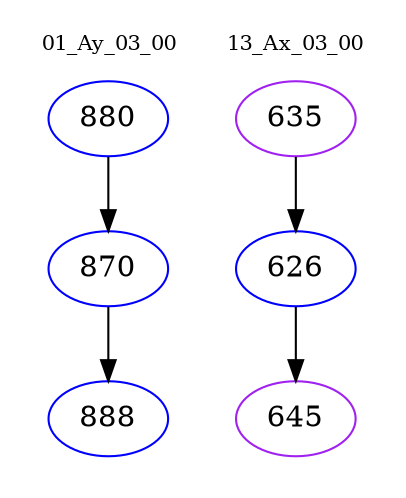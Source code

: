 digraph{
subgraph cluster_0 {
color = white
label = "01_Ay_03_00";
fontsize=10;
T0_880 [label="880", color="blue"]
T0_880 -> T0_870 [color="black"]
T0_870 [label="870", color="blue"]
T0_870 -> T0_888 [color="black"]
T0_888 [label="888", color="blue"]
}
subgraph cluster_1 {
color = white
label = "13_Ax_03_00";
fontsize=10;
T1_635 [label="635", color="purple"]
T1_635 -> T1_626 [color="black"]
T1_626 [label="626", color="blue"]
T1_626 -> T1_645 [color="black"]
T1_645 [label="645", color="purple"]
}
}
